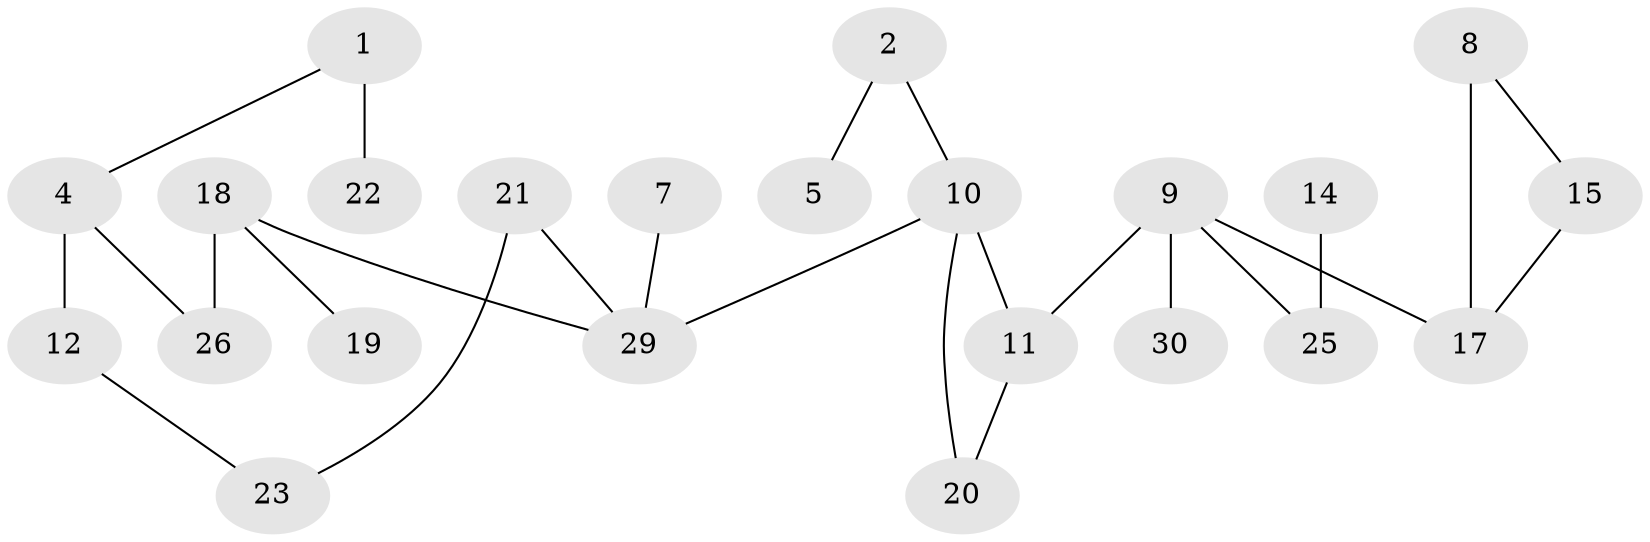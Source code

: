 // original degree distribution, {2: 0.3333333333333333, 3: 0.1746031746031746, 1: 0.3333333333333333, 0: 0.09523809523809523, 4: 0.031746031746031744, 5: 0.031746031746031744}
// Generated by graph-tools (version 1.1) at 2025/33/03/09/25 02:33:31]
// undirected, 23 vertices, 25 edges
graph export_dot {
graph [start="1"]
  node [color=gray90,style=filled];
  1;
  2;
  4;
  5;
  7;
  8;
  9;
  10;
  11;
  12;
  14;
  15;
  17;
  18;
  19;
  20;
  21;
  22;
  23;
  25;
  26;
  29;
  30;
  1 -- 4 [weight=1.0];
  1 -- 22 [weight=2.0];
  2 -- 5 [weight=1.0];
  2 -- 10 [weight=1.0];
  4 -- 12 [weight=1.0];
  4 -- 26 [weight=1.0];
  7 -- 29 [weight=1.0];
  8 -- 15 [weight=1.0];
  8 -- 17 [weight=2.0];
  9 -- 11 [weight=1.0];
  9 -- 17 [weight=1.0];
  9 -- 25 [weight=1.0];
  9 -- 30 [weight=1.0];
  10 -- 11 [weight=1.0];
  10 -- 20 [weight=1.0];
  10 -- 29 [weight=1.0];
  11 -- 20 [weight=1.0];
  12 -- 23 [weight=1.0];
  14 -- 25 [weight=1.0];
  15 -- 17 [weight=1.0];
  18 -- 19 [weight=1.0];
  18 -- 26 [weight=1.0];
  18 -- 29 [weight=1.0];
  21 -- 23 [weight=1.0];
  21 -- 29 [weight=1.0];
}
